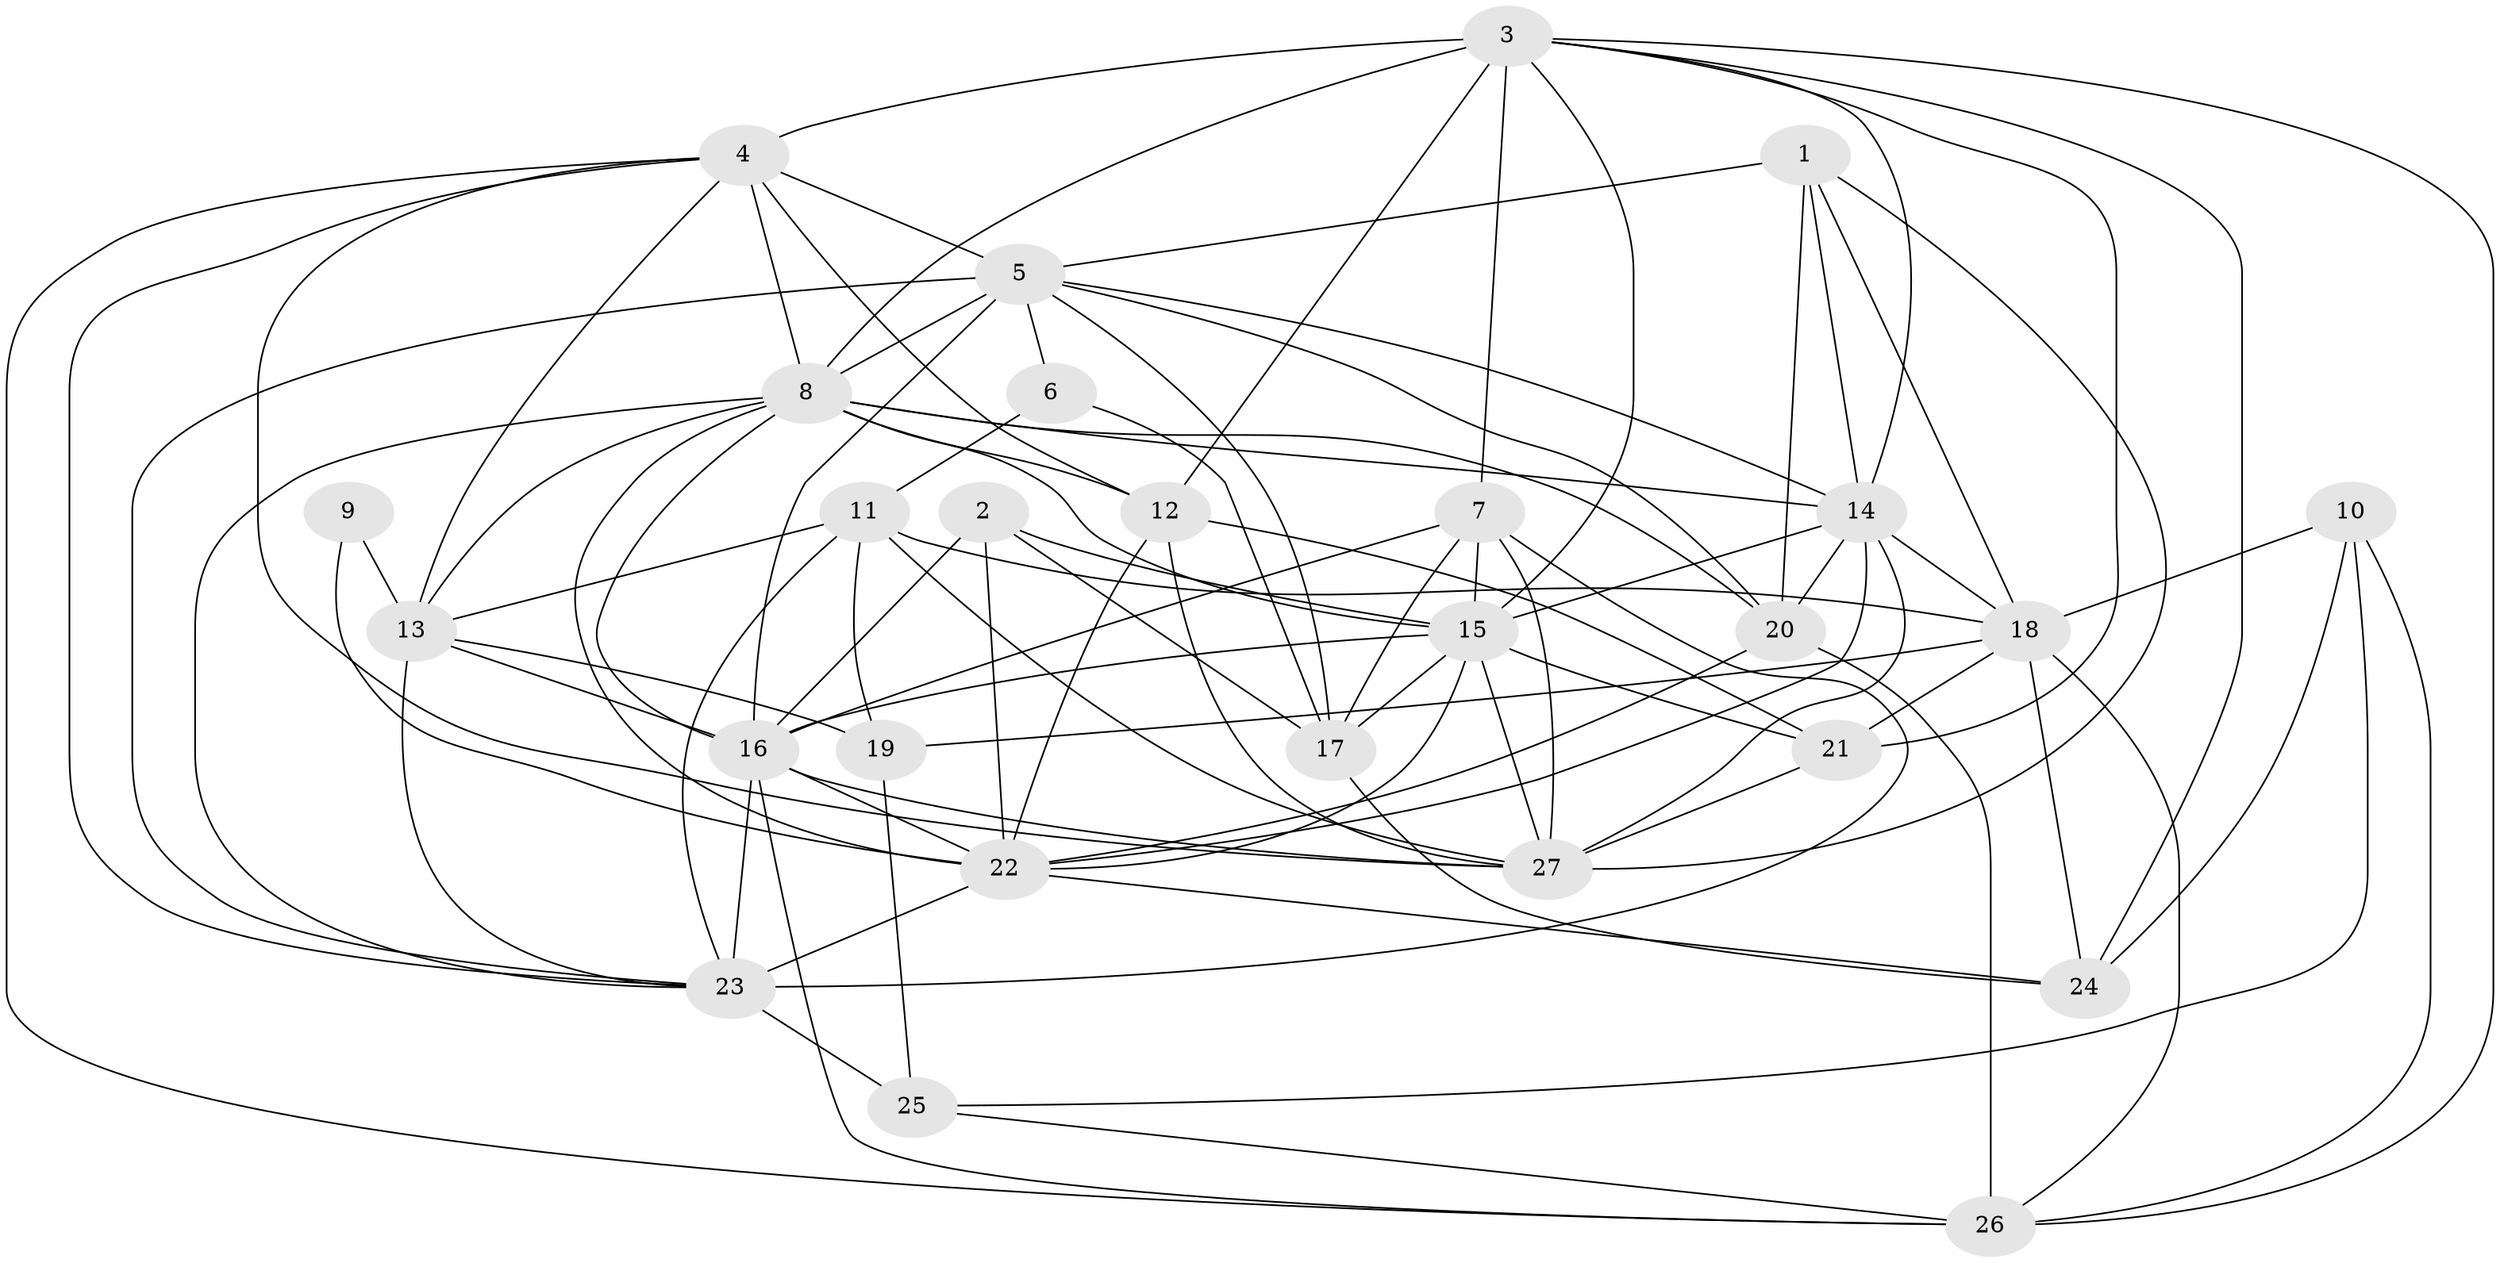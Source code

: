 // original degree distribution, {4: 0.2696629213483146, 7: 0.0449438202247191, 3: 0.30337078651685395, 6: 0.07865168539325842, 5: 0.15730337078651685, 2: 0.12359550561797752, 8: 0.011235955056179775, 9: 0.011235955056179775}
// Generated by graph-tools (version 1.1) at 2025/37/03/04/25 23:37:06]
// undirected, 27 vertices, 91 edges
graph export_dot {
  node [color=gray90,style=filled];
  1;
  2;
  3;
  4;
  5;
  6;
  7;
  8;
  9;
  10;
  11;
  12;
  13;
  14;
  15;
  16;
  17;
  18;
  19;
  20;
  21;
  22;
  23;
  24;
  25;
  26;
  27;
  1 -- 5 [weight=1.0];
  1 -- 14 [weight=1.0];
  1 -- 18 [weight=1.0];
  1 -- 20 [weight=1.0];
  1 -- 27 [weight=1.0];
  2 -- 15 [weight=1.0];
  2 -- 16 [weight=1.0];
  2 -- 17 [weight=1.0];
  2 -- 22 [weight=1.0];
  3 -- 4 [weight=1.0];
  3 -- 7 [weight=2.0];
  3 -- 8 [weight=2.0];
  3 -- 12 [weight=1.0];
  3 -- 14 [weight=1.0];
  3 -- 15 [weight=1.0];
  3 -- 21 [weight=1.0];
  3 -- 24 [weight=1.0];
  3 -- 26 [weight=1.0];
  4 -- 5 [weight=1.0];
  4 -- 8 [weight=1.0];
  4 -- 12 [weight=2.0];
  4 -- 13 [weight=1.0];
  4 -- 23 [weight=1.0];
  4 -- 26 [weight=1.0];
  4 -- 27 [weight=1.0];
  5 -- 6 [weight=1.0];
  5 -- 8 [weight=2.0];
  5 -- 14 [weight=1.0];
  5 -- 16 [weight=1.0];
  5 -- 17 [weight=1.0];
  5 -- 20 [weight=1.0];
  5 -- 23 [weight=1.0];
  6 -- 11 [weight=1.0];
  6 -- 17 [weight=1.0];
  7 -- 15 [weight=1.0];
  7 -- 16 [weight=1.0];
  7 -- 17 [weight=1.0];
  7 -- 23 [weight=1.0];
  7 -- 27 [weight=1.0];
  8 -- 12 [weight=1.0];
  8 -- 13 [weight=3.0];
  8 -- 14 [weight=1.0];
  8 -- 15 [weight=2.0];
  8 -- 16 [weight=1.0];
  8 -- 20 [weight=2.0];
  8 -- 22 [weight=1.0];
  8 -- 23 [weight=1.0];
  9 -- 13 [weight=2.0];
  9 -- 22 [weight=2.0];
  10 -- 18 [weight=1.0];
  10 -- 24 [weight=2.0];
  10 -- 25 [weight=1.0];
  10 -- 26 [weight=2.0];
  11 -- 13 [weight=2.0];
  11 -- 18 [weight=4.0];
  11 -- 19 [weight=1.0];
  11 -- 23 [weight=1.0];
  11 -- 27 [weight=1.0];
  12 -- 21 [weight=1.0];
  12 -- 22 [weight=1.0];
  12 -- 27 [weight=1.0];
  13 -- 16 [weight=1.0];
  13 -- 19 [weight=2.0];
  13 -- 23 [weight=1.0];
  14 -- 15 [weight=1.0];
  14 -- 18 [weight=1.0];
  14 -- 20 [weight=1.0];
  14 -- 22 [weight=1.0];
  14 -- 27 [weight=1.0];
  15 -- 16 [weight=1.0];
  15 -- 17 [weight=2.0];
  15 -- 21 [weight=1.0];
  15 -- 22 [weight=1.0];
  15 -- 27 [weight=1.0];
  16 -- 22 [weight=1.0];
  16 -- 23 [weight=2.0];
  16 -- 26 [weight=1.0];
  16 -- 27 [weight=1.0];
  17 -- 24 [weight=1.0];
  18 -- 19 [weight=2.0];
  18 -- 21 [weight=1.0];
  18 -- 24 [weight=1.0];
  18 -- 26 [weight=1.0];
  19 -- 25 [weight=1.0];
  20 -- 22 [weight=1.0];
  20 -- 26 [weight=2.0];
  21 -- 27 [weight=1.0];
  22 -- 23 [weight=1.0];
  22 -- 24 [weight=1.0];
  23 -- 25 [weight=2.0];
  25 -- 26 [weight=1.0];
}
